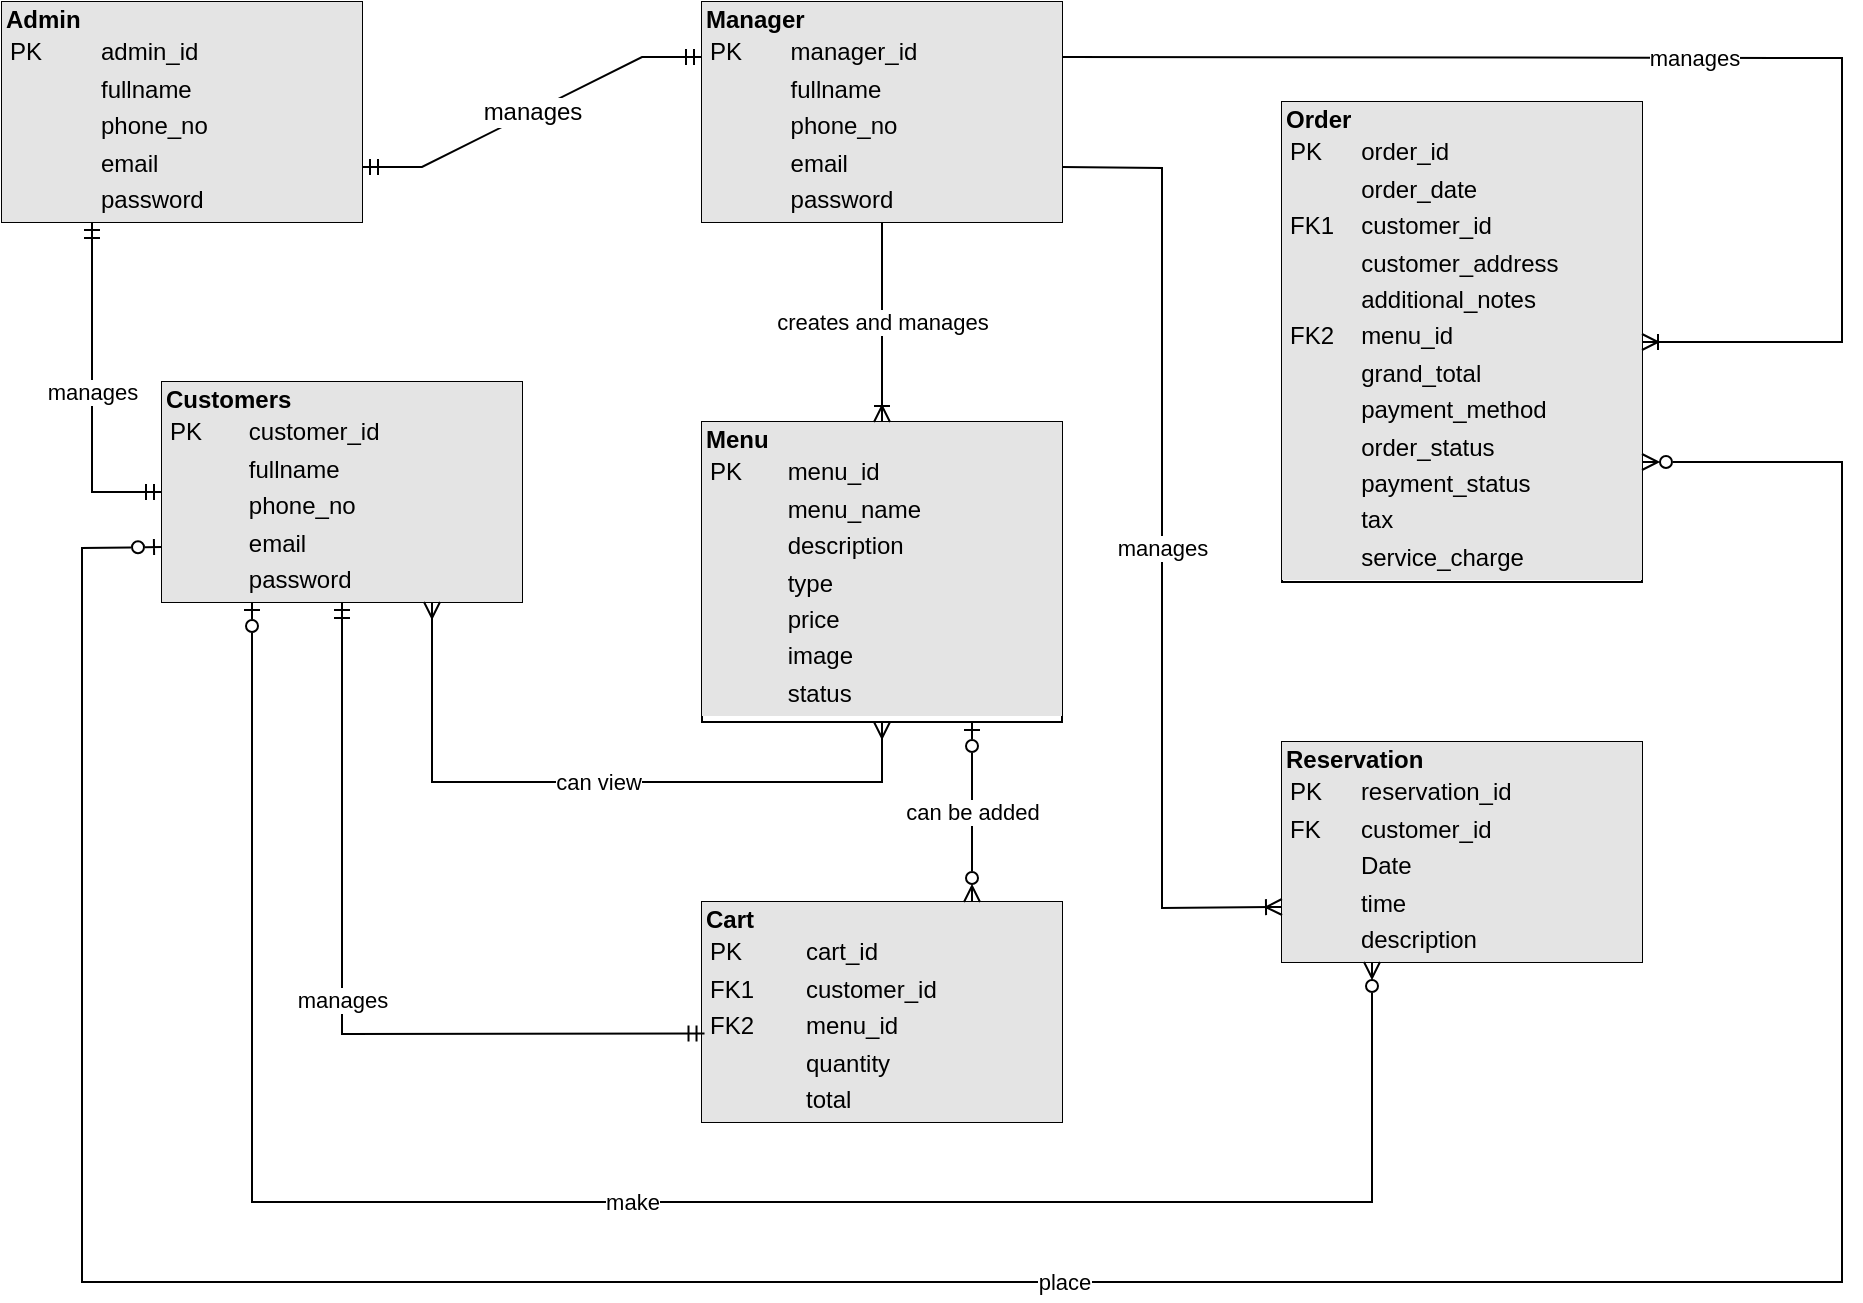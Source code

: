 <mxfile version="24.0.8" type="github">
  <diagram name="Page-1" id="c4acf3e9-155e-7222-9cf6-157b1a14988f">
    <mxGraphModel dx="1444" dy="749" grid="1" gridSize="10" guides="1" tooltips="1" connect="1" arrows="1" fold="1" page="1" pageScale="1" pageWidth="1100" pageHeight="850" background="none" math="0" shadow="0">
      <root>
        <mxCell id="0" />
        <mxCell id="1" parent="0" />
        <mxCell id="0ZMj3UgOhS7La8aOsczO-1" value="&lt;div style=&quot;box-sizing:border-box;width:100%;background:#e4e4e4;padding:2px;&quot;&gt;&lt;b&gt;Customers&lt;/b&gt;&lt;br&gt;&lt;table style=&quot;background-color: initial; font-size: 1em; width: 100%;&quot; cellpadding=&quot;2&quot; cellspacing=&quot;0&quot;&gt;&lt;tbody&gt;&lt;tr&gt;&lt;td&gt;PK&lt;/td&gt;&lt;td&gt;customer_id&lt;/td&gt;&lt;/tr&gt;&lt;tr&gt;&lt;td&gt;&lt;br&gt;&lt;/td&gt;&lt;td&gt;fullname&lt;/td&gt;&lt;/tr&gt;&lt;tr&gt;&lt;td&gt;&lt;br&gt;&lt;/td&gt;&lt;td&gt;phone_no&lt;/td&gt;&lt;/tr&gt;&lt;tr&gt;&lt;td&gt;&lt;br&gt;&lt;/td&gt;&lt;td&gt;email&lt;/td&gt;&lt;/tr&gt;&lt;tr&gt;&lt;td&gt;&lt;br&gt;&lt;/td&gt;&lt;td&gt;password&lt;/td&gt;&lt;/tr&gt;&lt;/tbody&gt;&lt;/table&gt;&lt;/div&gt;" style="verticalAlign=top;align=left;overflow=fill;html=1;whiteSpace=wrap;" parent="1" vertex="1">
          <mxGeometry x="120" y="230" width="180" height="110" as="geometry" />
        </mxCell>
        <mxCell id="0ZMj3UgOhS7La8aOsczO-2" value="&lt;div style=&quot;box-sizing:border-box;width:100%;background:#e4e4e4;padding:2px;&quot;&gt;&lt;b&gt;Menu&lt;/b&gt;&lt;br&gt;&lt;table style=&quot;background-color: initial; font-size: 1em; width: 100%;&quot; cellpadding=&quot;2&quot; cellspacing=&quot;0&quot;&gt;&lt;tbody&gt;&lt;tr&gt;&lt;td&gt;PK&lt;/td&gt;&lt;td&gt;menu_id&lt;/td&gt;&lt;/tr&gt;&lt;tr&gt;&lt;td&gt;&lt;br&gt;&lt;/td&gt;&lt;td&gt;menu_name&lt;/td&gt;&lt;/tr&gt;&lt;tr&gt;&lt;td&gt;&lt;br&gt;&lt;/td&gt;&lt;td&gt;description&lt;/td&gt;&lt;/tr&gt;&lt;tr&gt;&lt;td&gt;&lt;br&gt;&lt;/td&gt;&lt;td&gt;type&lt;/td&gt;&lt;/tr&gt;&lt;tr&gt;&lt;td&gt;&lt;br&gt;&lt;/td&gt;&lt;td&gt;price&lt;/td&gt;&lt;/tr&gt;&lt;tr&gt;&lt;td&gt;&lt;br&gt;&lt;/td&gt;&lt;td&gt;image&lt;/td&gt;&lt;/tr&gt;&lt;tr&gt;&lt;td&gt;&lt;br&gt;&lt;/td&gt;&lt;td&gt;status&lt;/td&gt;&lt;/tr&gt;&lt;/tbody&gt;&lt;/table&gt;&lt;/div&gt;" style="verticalAlign=top;align=left;overflow=fill;html=1;whiteSpace=wrap;" parent="1" vertex="1">
          <mxGeometry x="390" y="250" width="180" height="150" as="geometry" />
        </mxCell>
        <mxCell id="0ZMj3UgOhS7La8aOsczO-3" value="&lt;div style=&quot;box-sizing:border-box;width:100%;background:#e4e4e4;padding:2px;&quot;&gt;&lt;b&gt;Order&lt;/b&gt;&lt;br&gt;&lt;table style=&quot;background-color: initial; font-size: 1em; width: 100%;&quot; cellpadding=&quot;2&quot; cellspacing=&quot;0&quot;&gt;&lt;tbody&gt;&lt;tr&gt;&lt;td&gt;PK&lt;/td&gt;&lt;td&gt;order_id&lt;/td&gt;&lt;/tr&gt;&lt;tr&gt;&lt;td&gt;&lt;br&gt;&lt;/td&gt;&lt;td&gt;order_date&lt;/td&gt;&lt;/tr&gt;&lt;tr&gt;&lt;td&gt;FK1&lt;/td&gt;&lt;td&gt;customer_id&lt;/td&gt;&lt;/tr&gt;&lt;tr&gt;&lt;td&gt;&lt;br&gt;&lt;/td&gt;&lt;td&gt;customer_address&lt;/td&gt;&lt;/tr&gt;&lt;tr&gt;&lt;td&gt;&lt;br&gt;&lt;/td&gt;&lt;td&gt;additional_notes&lt;/td&gt;&lt;/tr&gt;&lt;tr&gt;&lt;td&gt;FK2&lt;/td&gt;&lt;td&gt;menu_id&lt;/td&gt;&lt;/tr&gt;&lt;tr&gt;&lt;td&gt;&lt;br&gt;&lt;/td&gt;&lt;td&gt;grand_total&lt;/td&gt;&lt;/tr&gt;&lt;tr&gt;&lt;td&gt;&lt;br&gt;&lt;/td&gt;&lt;td&gt;payment_method&lt;/td&gt;&lt;/tr&gt;&lt;tr&gt;&lt;td&gt;&lt;br&gt;&lt;/td&gt;&lt;td&gt;order_status&lt;/td&gt;&lt;/tr&gt;&lt;tr&gt;&lt;td&gt;&lt;br&gt;&lt;/td&gt;&lt;td&gt;payment_status&lt;/td&gt;&lt;/tr&gt;&lt;tr&gt;&lt;td&gt;&lt;br&gt;&lt;/td&gt;&lt;td&gt;tax&lt;/td&gt;&lt;/tr&gt;&lt;tr&gt;&lt;td&gt;&lt;br&gt;&lt;/td&gt;&lt;td&gt;service_charge&lt;/td&gt;&lt;/tr&gt;&lt;/tbody&gt;&lt;/table&gt;&lt;/div&gt;" style="verticalAlign=top;align=left;overflow=fill;html=1;whiteSpace=wrap;" parent="1" vertex="1">
          <mxGeometry x="680" y="90" width="180" height="240" as="geometry" />
        </mxCell>
        <mxCell id="0ZMj3UgOhS7La8aOsczO-10" value="&lt;div style=&quot;box-sizing:border-box;width:100%;background:#e4e4e4;padding:2px;&quot;&gt;&lt;b&gt;Cart&lt;/b&gt;&lt;table style=&quot;background-color: initial; font-size: 1em; width: 100%;&quot; cellpadding=&quot;2&quot; cellspacing=&quot;0&quot;&gt;&lt;tbody&gt;&lt;tr&gt;&lt;td&gt;PK&lt;/td&gt;&lt;td&gt;cart_id&lt;/td&gt;&lt;/tr&gt;&lt;tr&gt;&lt;td&gt;FK1&lt;/td&gt;&lt;td&gt;customer_id&lt;/td&gt;&lt;/tr&gt;&lt;tr&gt;&lt;td&gt;FK2&lt;/td&gt;&lt;td&gt;menu_id&lt;/td&gt;&lt;/tr&gt;&lt;tr&gt;&lt;td&gt;&lt;br&gt;&lt;/td&gt;&lt;td&gt;quantity&lt;/td&gt;&lt;/tr&gt;&lt;tr&gt;&lt;td&gt;&lt;br&gt;&lt;/td&gt;&lt;td&gt;total&lt;/td&gt;&lt;/tr&gt;&lt;tr&gt;&lt;td&gt;&lt;br&gt;&lt;/td&gt;&lt;td&gt;&lt;br&gt;&lt;/td&gt;&lt;/tr&gt;&lt;tr&gt;&lt;td&gt;&lt;br&gt;&lt;/td&gt;&lt;td&gt;&lt;br&gt;&lt;/td&gt;&lt;/tr&gt;&lt;/tbody&gt;&lt;/table&gt;&lt;/div&gt;" style="verticalAlign=top;align=left;overflow=fill;html=1;whiteSpace=wrap;" parent="1" vertex="1">
          <mxGeometry x="390" y="490" width="180" height="110" as="geometry" />
        </mxCell>
        <mxCell id="0ZMj3UgOhS7La8aOsczO-11" value="&lt;div style=&quot;box-sizing:border-box;width:100%;background:#e4e4e4;padding:2px;&quot;&gt;&lt;b&gt;Reservation&lt;/b&gt;&lt;br&gt;&lt;table style=&quot;background-color: initial; font-size: 1em; width: 100%;&quot; cellpadding=&quot;2&quot; cellspacing=&quot;0&quot;&gt;&lt;tbody&gt;&lt;tr&gt;&lt;td&gt;PK&lt;/td&gt;&lt;td&gt;reservation_id&lt;/td&gt;&lt;/tr&gt;&lt;tr&gt;&lt;td&gt;FK&lt;/td&gt;&lt;td&gt;customer_id&lt;/td&gt;&lt;/tr&gt;&lt;tr&gt;&lt;td&gt;&lt;br&gt;&lt;/td&gt;&lt;td&gt;Date&lt;/td&gt;&lt;/tr&gt;&lt;tr&gt;&lt;td&gt;&lt;br&gt;&lt;/td&gt;&lt;td&gt;time&lt;/td&gt;&lt;/tr&gt;&lt;tr&gt;&lt;td&gt;&lt;br&gt;&lt;/td&gt;&lt;td&gt;description&lt;/td&gt;&lt;/tr&gt;&lt;tr&gt;&lt;td&gt;&lt;br&gt;&lt;/td&gt;&lt;td&gt;&lt;br&gt;&lt;/td&gt;&lt;/tr&gt;&lt;tr&gt;&lt;td&gt;&lt;br&gt;&lt;/td&gt;&lt;td&gt;&lt;br&gt;&lt;/td&gt;&lt;/tr&gt;&lt;/tbody&gt;&lt;/table&gt;&lt;/div&gt;" style="verticalAlign=top;align=left;overflow=fill;html=1;whiteSpace=wrap;" parent="1" vertex="1">
          <mxGeometry x="680" y="410" width="180" height="110" as="geometry" />
        </mxCell>
        <mxCell id="-Bg4KVHuA5Gxkn_Qz7YZ-1" value="&lt;div style=&quot;box-sizing:border-box;width:100%;background:#e4e4e4;padding:2px;&quot;&gt;&lt;b&gt;Admin&lt;/b&gt;&lt;table style=&quot;background-color: initial; font-size: 1em; width: 100%;&quot; cellpadding=&quot;2&quot; cellspacing=&quot;0&quot;&gt;&lt;tbody&gt;&lt;tr&gt;&lt;td&gt;PK&lt;/td&gt;&lt;td&gt;admin_id&lt;/td&gt;&lt;/tr&gt;&lt;tr&gt;&lt;td&gt;&lt;br&gt;&lt;/td&gt;&lt;td&gt;fullname&lt;/td&gt;&lt;/tr&gt;&lt;tr&gt;&lt;td&gt;&lt;br&gt;&lt;/td&gt;&lt;td&gt;phone_no&lt;/td&gt;&lt;/tr&gt;&lt;tr&gt;&lt;td&gt;&lt;br&gt;&lt;/td&gt;&lt;td&gt;email&lt;/td&gt;&lt;/tr&gt;&lt;tr&gt;&lt;td&gt;&lt;br&gt;&lt;/td&gt;&lt;td&gt;password&lt;/td&gt;&lt;/tr&gt;&lt;/tbody&gt;&lt;/table&gt;&lt;/div&gt;" style="verticalAlign=top;align=left;overflow=fill;html=1;whiteSpace=wrap;" vertex="1" parent="1">
          <mxGeometry x="40" y="40" width="180" height="110" as="geometry" />
        </mxCell>
        <mxCell id="-Bg4KVHuA5Gxkn_Qz7YZ-2" value="&lt;div style=&quot;box-sizing:border-box;width:100%;background:#e4e4e4;padding:2px;&quot;&gt;&lt;b&gt;Manager&lt;/b&gt;&lt;table style=&quot;background-color: initial; font-size: 1em; width: 100%;&quot; cellpadding=&quot;2&quot; cellspacing=&quot;0&quot;&gt;&lt;tbody&gt;&lt;tr&gt;&lt;td&gt;PK&lt;/td&gt;&lt;td&gt;manager_id&lt;/td&gt;&lt;/tr&gt;&lt;tr&gt;&lt;td&gt;&lt;br&gt;&lt;/td&gt;&lt;td&gt;fullname&lt;/td&gt;&lt;/tr&gt;&lt;tr&gt;&lt;td&gt;&lt;br&gt;&lt;/td&gt;&lt;td&gt;phone_no&lt;/td&gt;&lt;/tr&gt;&lt;tr&gt;&lt;td&gt;&lt;br&gt;&lt;/td&gt;&lt;td&gt;email&lt;/td&gt;&lt;/tr&gt;&lt;tr&gt;&lt;td&gt;&lt;br&gt;&lt;/td&gt;&lt;td&gt;password&lt;/td&gt;&lt;/tr&gt;&lt;/tbody&gt;&lt;/table&gt;&lt;/div&gt;" style="verticalAlign=top;align=left;overflow=fill;html=1;whiteSpace=wrap;" vertex="1" parent="1">
          <mxGeometry x="390" y="40" width="180" height="110" as="geometry" />
        </mxCell>
        <mxCell id="-Bg4KVHuA5Gxkn_Qz7YZ-3" value="manages" style="edgeStyle=entityRelationEdgeStyle;fontSize=12;html=1;endArrow=ERmandOne;startArrow=ERmandOne;rounded=0;entryX=0;entryY=0.25;entryDx=0;entryDy=0;exitX=1;exitY=0.75;exitDx=0;exitDy=0;" edge="1" parent="1" source="-Bg4KVHuA5Gxkn_Qz7YZ-1" target="-Bg4KVHuA5Gxkn_Qz7YZ-2">
          <mxGeometry x="0.003" width="100" height="100" relative="1" as="geometry">
            <mxPoint x="280" y="200" as="sourcePoint" />
            <mxPoint x="380" y="100" as="targetPoint" />
            <mxPoint as="offset" />
          </mxGeometry>
        </mxCell>
        <mxCell id="-Bg4KVHuA5Gxkn_Qz7YZ-5" value="manages" style="endArrow=ERmandOne;html=1;rounded=0;exitX=0.25;exitY=1;exitDx=0;exitDy=0;entryX=0;entryY=0.5;entryDx=0;entryDy=0;startArrow=ERmandOne;startFill=0;endFill=0;" edge="1" parent="1" source="-Bg4KVHuA5Gxkn_Qz7YZ-1" target="0ZMj3UgOhS7La8aOsczO-1">
          <mxGeometry relative="1" as="geometry">
            <mxPoint x="250" y="150" as="sourcePoint" />
            <mxPoint x="410" y="150" as="targetPoint" />
            <Array as="points">
              <mxPoint x="85" y="285" />
            </Array>
          </mxGeometry>
        </mxCell>
        <mxCell id="-Bg4KVHuA5Gxkn_Qz7YZ-6" value="creates and manages" style="endArrow=ERoneToMany;html=1;rounded=0;exitX=0.5;exitY=1;exitDx=0;exitDy=0;entryX=0.5;entryY=0;entryDx=0;entryDy=0;endFill=0;" edge="1" parent="1" source="-Bg4KVHuA5Gxkn_Qz7YZ-2" target="0ZMj3UgOhS7La8aOsczO-2">
          <mxGeometry relative="1" as="geometry">
            <mxPoint x="410" y="300" as="sourcePoint" />
            <mxPoint x="570" y="300" as="targetPoint" />
          </mxGeometry>
        </mxCell>
        <mxCell id="-Bg4KVHuA5Gxkn_Qz7YZ-9" value="can view" style="endArrow=ERmany;html=1;rounded=0;exitX=0.75;exitY=1;exitDx=0;exitDy=0;entryX=0.5;entryY=1;entryDx=0;entryDy=0;startArrow=ERmany;startFill=0;endFill=0;" edge="1" parent="1" source="0ZMj3UgOhS7La8aOsczO-1" target="0ZMj3UgOhS7La8aOsczO-2">
          <mxGeometry relative="1" as="geometry">
            <mxPoint x="390" y="260" as="sourcePoint" />
            <mxPoint x="550" y="260" as="targetPoint" />
            <Array as="points">
              <mxPoint x="255" y="430" />
              <mxPoint x="480" y="430" />
            </Array>
          </mxGeometry>
        </mxCell>
        <mxCell id="-Bg4KVHuA5Gxkn_Qz7YZ-10" value="can be added" style="endArrow=ERzeroToMany;html=1;rounded=0;exitX=0.75;exitY=1;exitDx=0;exitDy=0;startArrow=ERzeroToOne;startFill=0;endFill=0;entryX=0.75;entryY=0;entryDx=0;entryDy=0;" edge="1" parent="1" source="0ZMj3UgOhS7La8aOsczO-2" target="0ZMj3UgOhS7La8aOsczO-10">
          <mxGeometry relative="1" as="geometry">
            <mxPoint x="530" y="260" as="sourcePoint" />
            <mxPoint x="540" y="585" as="targetPoint" />
          </mxGeometry>
        </mxCell>
        <mxCell id="-Bg4KVHuA5Gxkn_Qz7YZ-12" value="make" style="endArrow=ERzeroToMany;html=1;rounded=0;exitX=0.25;exitY=1;exitDx=0;exitDy=0;entryX=0.25;entryY=1;entryDx=0;entryDy=0;startArrow=ERzeroToOne;startFill=0;endFill=0;" edge="1" parent="1" source="0ZMj3UgOhS7La8aOsczO-1" target="0ZMj3UgOhS7La8aOsczO-11">
          <mxGeometry relative="1" as="geometry">
            <mxPoint x="350" y="330" as="sourcePoint" />
            <mxPoint x="510" y="330" as="targetPoint" />
            <Array as="points">
              <mxPoint x="165" y="640" />
              <mxPoint x="725" y="640" />
            </Array>
          </mxGeometry>
        </mxCell>
        <mxCell id="-Bg4KVHuA5Gxkn_Qz7YZ-14" value="manages" style="endArrow=ERmandOne;html=1;rounded=0;exitX=0.5;exitY=1;exitDx=0;exitDy=0;entryX=0.007;entryY=0.598;entryDx=0;entryDy=0;entryPerimeter=0;startArrow=ERmandOne;startFill=0;endFill=0;" edge="1" parent="1" source="0ZMj3UgOhS7La8aOsczO-1" target="0ZMj3UgOhS7La8aOsczO-10">
          <mxGeometry relative="1" as="geometry">
            <mxPoint x="350" y="330" as="sourcePoint" />
            <mxPoint x="510" y="330" as="targetPoint" />
            <Array as="points">
              <mxPoint x="210" y="556" />
            </Array>
          </mxGeometry>
        </mxCell>
        <mxCell id="-Bg4KVHuA5Gxkn_Qz7YZ-15" value="manages" style="endArrow=none;html=1;rounded=0;entryX=1;entryY=0.75;entryDx=0;entryDy=0;exitX=0;exitY=0.75;exitDx=0;exitDy=0;endFill=0;startArrow=ERoneToMany;startFill=0;" edge="1" parent="1" source="0ZMj3UgOhS7La8aOsczO-11" target="-Bg4KVHuA5Gxkn_Qz7YZ-2">
          <mxGeometry relative="1" as="geometry">
            <mxPoint x="350" y="180" as="sourcePoint" />
            <mxPoint x="510" y="180" as="targetPoint" />
            <Array as="points">
              <mxPoint x="620" y="493" />
              <mxPoint x="620" y="123" />
            </Array>
          </mxGeometry>
        </mxCell>
        <mxCell id="-Bg4KVHuA5Gxkn_Qz7YZ-17" value="manages" style="endArrow=none;html=1;rounded=0;entryX=1;entryY=0.25;entryDx=0;entryDy=0;exitX=1;exitY=0.5;exitDx=0;exitDy=0;endFill=0;startArrow=ERoneToMany;startFill=0;" edge="1" parent="1" source="0ZMj3UgOhS7La8aOsczO-3" target="-Bg4KVHuA5Gxkn_Qz7YZ-2">
          <mxGeometry relative="1" as="geometry">
            <mxPoint x="690" y="503" as="sourcePoint" />
            <mxPoint x="580" y="133" as="targetPoint" />
            <Array as="points">
              <mxPoint x="960" y="210" />
              <mxPoint x="960" y="68" />
            </Array>
          </mxGeometry>
        </mxCell>
        <mxCell id="-Bg4KVHuA5Gxkn_Qz7YZ-18" value="place" style="endArrow=ERzeroToMany;html=1;rounded=0;exitX=0;exitY=0.75;exitDx=0;exitDy=0;entryX=1;entryY=0.75;entryDx=0;entryDy=0;startArrow=ERzeroToOne;startFill=0;endFill=0;" edge="1" parent="1" source="0ZMj3UgOhS7La8aOsczO-1" target="0ZMj3UgOhS7La8aOsczO-3">
          <mxGeometry relative="1" as="geometry">
            <mxPoint x="175" y="350" as="sourcePoint" />
            <mxPoint x="735" y="530" as="targetPoint" />
            <Array as="points">
              <mxPoint x="80" y="313" />
              <mxPoint x="80" y="680" />
              <mxPoint x="960" y="680" />
              <mxPoint x="960" y="270" />
            </Array>
          </mxGeometry>
        </mxCell>
      </root>
    </mxGraphModel>
  </diagram>
</mxfile>
